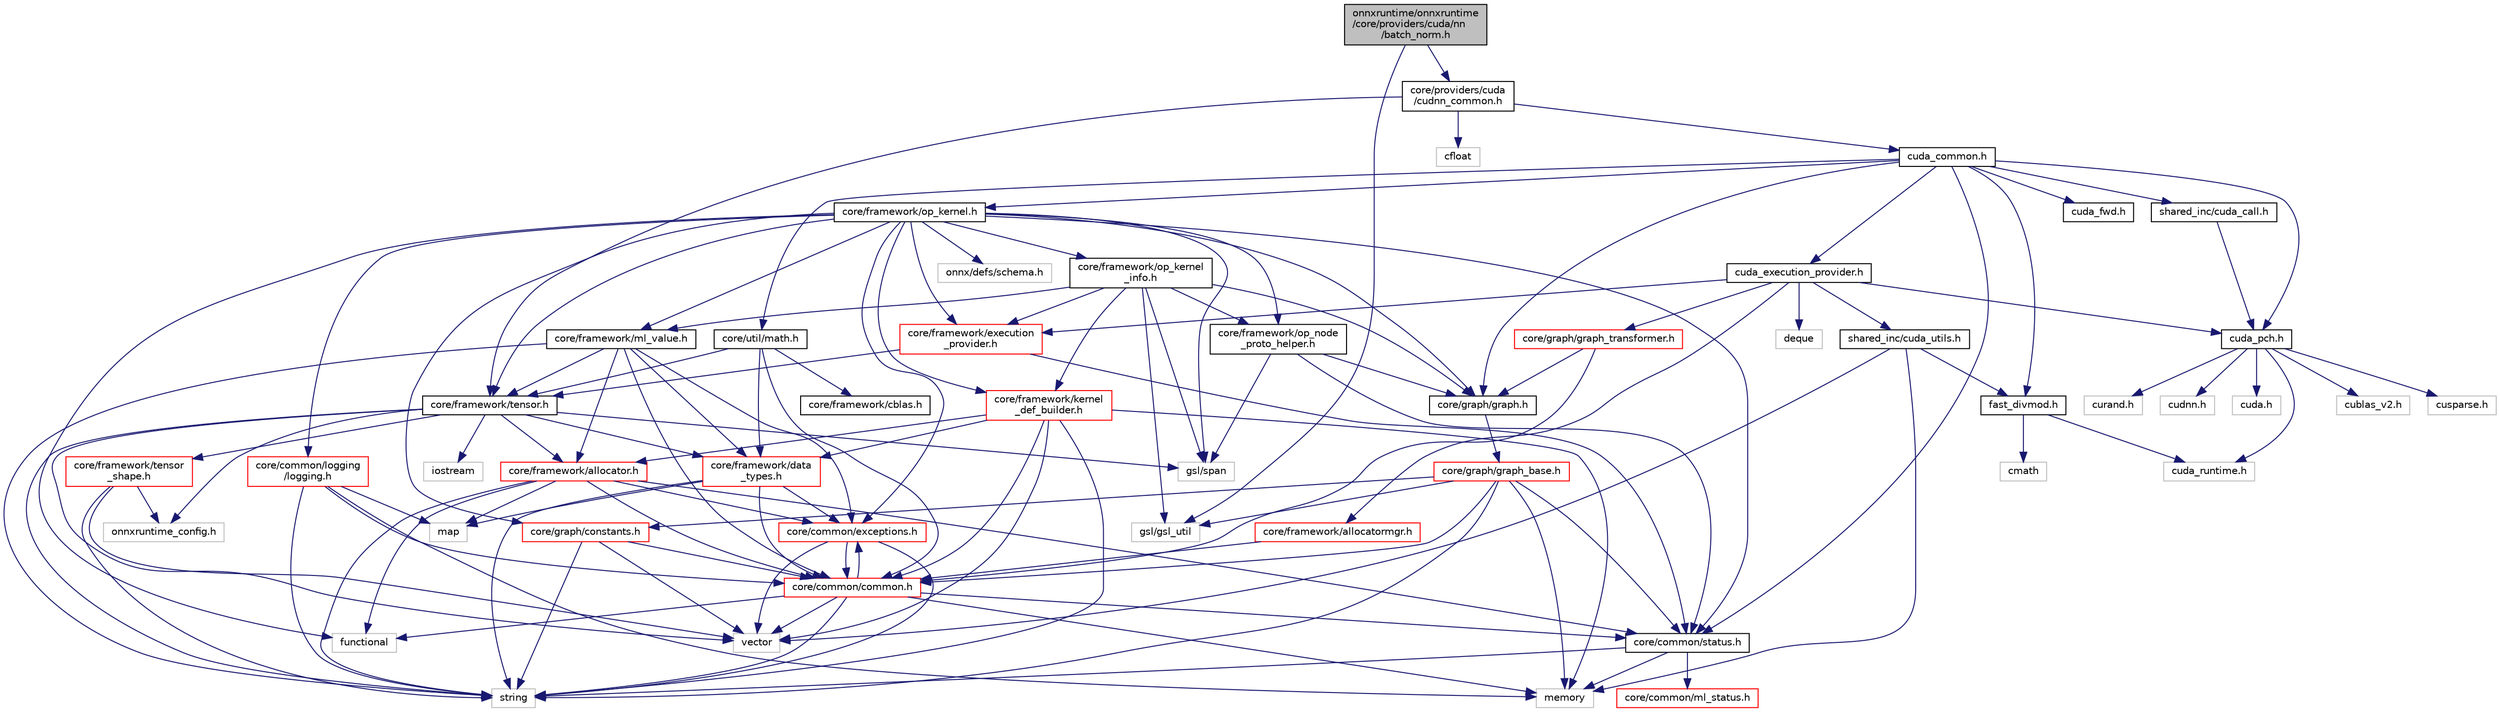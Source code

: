 digraph "onnxruntime/onnxruntime/core/providers/cuda/nn/batch_norm.h"
{
  edge [fontname="Helvetica",fontsize="10",labelfontname="Helvetica",labelfontsize="10"];
  node [fontname="Helvetica",fontsize="10",shape=record];
  Node0 [label="onnxruntime/onnxruntime\l/core/providers/cuda/nn\l/batch_norm.h",height=0.2,width=0.4,color="black", fillcolor="grey75", style="filled", fontcolor="black"];
  Node0 -> Node1 [color="midnightblue",fontsize="10",style="solid"];
  Node1 [label="gsl/gsl_util",height=0.2,width=0.4,color="grey75", fillcolor="white", style="filled"];
  Node0 -> Node2 [color="midnightblue",fontsize="10",style="solid"];
  Node2 [label="core/providers/cuda\l/cudnn_common.h",height=0.2,width=0.4,color="black", fillcolor="white", style="filled",URL="$cudnn__common_8h.html"];
  Node2 -> Node3 [color="midnightblue",fontsize="10",style="solid"];
  Node3 [label="cuda_common.h",height=0.2,width=0.4,color="black", fillcolor="white", style="filled",URL="$cuda__common_8h.html"];
  Node3 -> Node4 [color="midnightblue",fontsize="10",style="solid"];
  Node4 [label="cuda_pch.h",height=0.2,width=0.4,color="black", fillcolor="white", style="filled",URL="$cuda__pch_8h.html"];
  Node4 -> Node5 [color="midnightblue",fontsize="10",style="solid"];
  Node5 [label="cuda.h",height=0.2,width=0.4,color="grey75", fillcolor="white", style="filled"];
  Node4 -> Node6 [color="midnightblue",fontsize="10",style="solid"];
  Node6 [label="cuda_runtime.h",height=0.2,width=0.4,color="grey75", fillcolor="white", style="filled"];
  Node4 -> Node7 [color="midnightblue",fontsize="10",style="solid"];
  Node7 [label="cublas_v2.h",height=0.2,width=0.4,color="grey75", fillcolor="white", style="filled"];
  Node4 -> Node8 [color="midnightblue",fontsize="10",style="solid"];
  Node8 [label="cusparse.h",height=0.2,width=0.4,color="grey75", fillcolor="white", style="filled"];
  Node4 -> Node9 [color="midnightblue",fontsize="10",style="solid"];
  Node9 [label="curand.h",height=0.2,width=0.4,color="grey75", fillcolor="white", style="filled"];
  Node4 -> Node10 [color="midnightblue",fontsize="10",style="solid"];
  Node10 [label="cudnn.h",height=0.2,width=0.4,color="grey75", fillcolor="white", style="filled"];
  Node3 -> Node11 [color="midnightblue",fontsize="10",style="solid"];
  Node11 [label="core/common/status.h",height=0.2,width=0.4,color="black", fillcolor="white", style="filled",URL="$status_8h.html"];
  Node11 -> Node12 [color="midnightblue",fontsize="10",style="solid"];
  Node12 [label="memory",height=0.2,width=0.4,color="grey75", fillcolor="white", style="filled"];
  Node11 -> Node13 [color="midnightblue",fontsize="10",style="solid"];
  Node13 [label="string",height=0.2,width=0.4,color="grey75", fillcolor="white", style="filled"];
  Node11 -> Node14 [color="midnightblue",fontsize="10",style="solid"];
  Node14 [label="core/common/ml_status.h",height=0.2,width=0.4,color="red", fillcolor="white", style="filled",URL="$ml__status_8h.html"];
  Node3 -> Node16 [color="midnightblue",fontsize="10",style="solid"];
  Node16 [label="core/framework/op_kernel.h",height=0.2,width=0.4,color="black", fillcolor="white", style="filled",URL="$op__kernel_8h.html"];
  Node16 -> Node17 [color="midnightblue",fontsize="10",style="solid"];
  Node17 [label="functional",height=0.2,width=0.4,color="grey75", fillcolor="white", style="filled"];
  Node16 -> Node18 [color="midnightblue",fontsize="10",style="solid"];
  Node18 [label="core/common/exceptions.h",height=0.2,width=0.4,color="red", fillcolor="white", style="filled",URL="$exceptions_8h.html"];
  Node18 -> Node13 [color="midnightblue",fontsize="10",style="solid"];
  Node18 -> Node23 [color="midnightblue",fontsize="10",style="solid"];
  Node23 [label="vector",height=0.2,width=0.4,color="grey75", fillcolor="white", style="filled"];
  Node18 -> Node24 [color="midnightblue",fontsize="10",style="solid"];
  Node24 [label="core/common/common.h",height=0.2,width=0.4,color="red", fillcolor="white", style="filled",URL="$include_2onnxruntime_2core_2common_2common_8h.html"];
  Node24 -> Node17 [color="midnightblue",fontsize="10",style="solid"];
  Node24 -> Node12 [color="midnightblue",fontsize="10",style="solid"];
  Node24 -> Node13 [color="midnightblue",fontsize="10",style="solid"];
  Node24 -> Node23 [color="midnightblue",fontsize="10",style="solid"];
  Node24 -> Node18 [color="midnightblue",fontsize="10",style="solid"];
  Node24 -> Node11 [color="midnightblue",fontsize="10",style="solid"];
  Node16 -> Node32 [color="midnightblue",fontsize="10",style="solid"];
  Node32 [label="core/common/logging\l/logging.h",height=0.2,width=0.4,color="red", fillcolor="white", style="filled",URL="$logging_8h.html"];
  Node32 -> Node35 [color="midnightblue",fontsize="10",style="solid"];
  Node35 [label="map",height=0.2,width=0.4,color="grey75", fillcolor="white", style="filled"];
  Node32 -> Node12 [color="midnightblue",fontsize="10",style="solid"];
  Node32 -> Node13 [color="midnightblue",fontsize="10",style="solid"];
  Node32 -> Node24 [color="midnightblue",fontsize="10",style="solid"];
  Node16 -> Node11 [color="midnightblue",fontsize="10",style="solid"];
  Node16 -> Node41 [color="midnightblue",fontsize="10",style="solid"];
  Node41 [label="core/framework/execution\l_provider.h",height=0.2,width=0.4,color="red", fillcolor="white", style="filled",URL="$execution__provider_8h.html"];
  Node41 -> Node11 [color="midnightblue",fontsize="10",style="solid"];
  Node41 -> Node42 [color="midnightblue",fontsize="10",style="solid"];
  Node42 [label="core/framework/tensor.h",height=0.2,width=0.4,color="black", fillcolor="white", style="filled",URL="$tensor_8h.html"];
  Node42 -> Node43 [color="midnightblue",fontsize="10",style="solid"];
  Node43 [label="iostream",height=0.2,width=0.4,color="grey75", fillcolor="white", style="filled"];
  Node42 -> Node13 [color="midnightblue",fontsize="10",style="solid"];
  Node42 -> Node23 [color="midnightblue",fontsize="10",style="solid"];
  Node42 -> Node44 [color="midnightblue",fontsize="10",style="solid"];
  Node44 [label="gsl/span",height=0.2,width=0.4,color="grey75", fillcolor="white", style="filled"];
  Node42 -> Node45 [color="midnightblue",fontsize="10",style="solid"];
  Node45 [label="core/framework/allocator.h",height=0.2,width=0.4,color="red", fillcolor="white", style="filled",URL="$framework_2allocator_8h.html"];
  Node45 -> Node17 [color="midnightblue",fontsize="10",style="solid"];
  Node45 -> Node35 [color="midnightblue",fontsize="10",style="solid"];
  Node45 -> Node13 [color="midnightblue",fontsize="10",style="solid"];
  Node45 -> Node24 [color="midnightblue",fontsize="10",style="solid"];
  Node45 -> Node18 [color="midnightblue",fontsize="10",style="solid"];
  Node45 -> Node11 [color="midnightblue",fontsize="10",style="solid"];
  Node42 -> Node55 [color="midnightblue",fontsize="10",style="solid"];
  Node55 [label="core/framework/data\l_types.h",height=0.2,width=0.4,color="red", fillcolor="white", style="filled",URL="$data__types_8h.html"];
  Node55 -> Node13 [color="midnightblue",fontsize="10",style="solid"];
  Node55 -> Node35 [color="midnightblue",fontsize="10",style="solid"];
  Node55 -> Node24 [color="midnightblue",fontsize="10",style="solid"];
  Node55 -> Node18 [color="midnightblue",fontsize="10",style="solid"];
  Node42 -> Node56 [color="midnightblue",fontsize="10",style="solid"];
  Node56 [label="core/framework/tensor\l_shape.h",height=0.2,width=0.4,color="red", fillcolor="white", style="filled",URL="$tensor__shape_8h.html"];
  Node56 -> Node23 [color="midnightblue",fontsize="10",style="solid"];
  Node56 -> Node13 [color="midnightblue",fontsize="10",style="solid"];
  Node56 -> Node58 [color="midnightblue",fontsize="10",style="solid"];
  Node58 [label="onnxruntime_config.h",height=0.2,width=0.4,color="grey75", fillcolor="white", style="filled"];
  Node42 -> Node58 [color="midnightblue",fontsize="10",style="solid"];
  Node16 -> Node59 [color="midnightblue",fontsize="10",style="solid"];
  Node59 [label="core/framework/kernel\l_def_builder.h",height=0.2,width=0.4,color="red", fillcolor="white", style="filled",URL="$kernel__def__builder_8h.html"];
  Node59 -> Node12 [color="midnightblue",fontsize="10",style="solid"];
  Node59 -> Node13 [color="midnightblue",fontsize="10",style="solid"];
  Node59 -> Node23 [color="midnightblue",fontsize="10",style="solid"];
  Node59 -> Node24 [color="midnightblue",fontsize="10",style="solid"];
  Node59 -> Node55 [color="midnightblue",fontsize="10",style="solid"];
  Node59 -> Node45 [color="midnightblue",fontsize="10",style="solid"];
  Node16 -> Node61 [color="midnightblue",fontsize="10",style="solid"];
  Node61 [label="core/framework/ml_value.h",height=0.2,width=0.4,color="black", fillcolor="white", style="filled",URL="$ml__value_8h.html"];
  Node61 -> Node13 [color="midnightblue",fontsize="10",style="solid"];
  Node61 -> Node24 [color="midnightblue",fontsize="10",style="solid"];
  Node61 -> Node18 [color="midnightblue",fontsize="10",style="solid"];
  Node61 -> Node45 [color="midnightblue",fontsize="10",style="solid"];
  Node61 -> Node55 [color="midnightblue",fontsize="10",style="solid"];
  Node61 -> Node42 [color="midnightblue",fontsize="10",style="solid"];
  Node16 -> Node62 [color="midnightblue",fontsize="10",style="solid"];
  Node62 [label="core/framework/op_kernel\l_info.h",height=0.2,width=0.4,color="black", fillcolor="white", style="filled",URL="$op__kernel__info_8h.html"];
  Node62 -> Node41 [color="midnightblue",fontsize="10",style="solid"];
  Node62 -> Node59 [color="midnightblue",fontsize="10",style="solid"];
  Node62 -> Node61 [color="midnightblue",fontsize="10",style="solid"];
  Node62 -> Node63 [color="midnightblue",fontsize="10",style="solid"];
  Node63 [label="core/framework/op_node\l_proto_helper.h",height=0.2,width=0.4,color="black", fillcolor="white", style="filled",URL="$op__node__proto__helper_8h.html"];
  Node63 -> Node11 [color="midnightblue",fontsize="10",style="solid"];
  Node63 -> Node64 [color="midnightblue",fontsize="10",style="solid"];
  Node64 [label="core/graph/graph.h",height=0.2,width=0.4,color="black", fillcolor="white", style="filled",URL="$graph_8h.html"];
  Node64 -> Node65 [color="midnightblue",fontsize="10",style="solid"];
  Node65 [label="core/graph/graph_base.h",height=0.2,width=0.4,color="red", fillcolor="white", style="filled",URL="$graph__base_8h.html"];
  Node65 -> Node12 [color="midnightblue",fontsize="10",style="solid"];
  Node65 -> Node13 [color="midnightblue",fontsize="10",style="solid"];
  Node65 -> Node24 [color="midnightblue",fontsize="10",style="solid"];
  Node65 -> Node11 [color="midnightblue",fontsize="10",style="solid"];
  Node65 -> Node69 [color="midnightblue",fontsize="10",style="solid"];
  Node69 [label="core/graph/constants.h",height=0.2,width=0.4,color="red", fillcolor="white", style="filled",URL="$constants_8h.html"];
  Node69 -> Node13 [color="midnightblue",fontsize="10",style="solid"];
  Node69 -> Node23 [color="midnightblue",fontsize="10",style="solid"];
  Node69 -> Node24 [color="midnightblue",fontsize="10",style="solid"];
  Node65 -> Node1 [color="midnightblue",fontsize="10",style="solid"];
  Node63 -> Node44 [color="midnightblue",fontsize="10",style="solid"];
  Node62 -> Node64 [color="midnightblue",fontsize="10",style="solid"];
  Node62 -> Node44 [color="midnightblue",fontsize="10",style="solid"];
  Node62 -> Node1 [color="midnightblue",fontsize="10",style="solid"];
  Node16 -> Node63 [color="midnightblue",fontsize="10",style="solid"];
  Node16 -> Node42 [color="midnightblue",fontsize="10",style="solid"];
  Node16 -> Node69 [color="midnightblue",fontsize="10",style="solid"];
  Node16 -> Node64 [color="midnightblue",fontsize="10",style="solid"];
  Node16 -> Node44 [color="midnightblue",fontsize="10",style="solid"];
  Node16 -> Node73 [color="midnightblue",fontsize="10",style="solid"];
  Node73 [label="onnx/defs/schema.h",height=0.2,width=0.4,color="grey75", fillcolor="white", style="filled"];
  Node3 -> Node64 [color="midnightblue",fontsize="10",style="solid"];
  Node3 -> Node76 [color="midnightblue",fontsize="10",style="solid"];
  Node76 [label="shared_inc/cuda_call.h",height=0.2,width=0.4,color="black", fillcolor="white", style="filled",URL="$cuda__call_8h.html"];
  Node76 -> Node4 [color="midnightblue",fontsize="10",style="solid"];
  Node3 -> Node77 [color="midnightblue",fontsize="10",style="solid"];
  Node77 [label="cuda_execution_provider.h",height=0.2,width=0.4,color="black", fillcolor="white", style="filled",URL="$cuda__execution__provider_8h.html"];
  Node77 -> Node4 [color="midnightblue",fontsize="10",style="solid"];
  Node77 -> Node78 [color="midnightblue",fontsize="10",style="solid"];
  Node78 [label="core/graph/graph_transformer.h",height=0.2,width=0.4,color="red", fillcolor="white", style="filled",URL="$graph__transformer_8h.html"];
  Node78 -> Node24 [color="midnightblue",fontsize="10",style="solid"];
  Node78 -> Node64 [color="midnightblue",fontsize="10",style="solid"];
  Node77 -> Node80 [color="midnightblue",fontsize="10",style="solid"];
  Node80 [label="core/framework/allocatormgr.h",height=0.2,width=0.4,color="red", fillcolor="white", style="filled",URL="$allocatormgr_8h.html"];
  Node80 -> Node24 [color="midnightblue",fontsize="10",style="solid"];
  Node77 -> Node41 [color="midnightblue",fontsize="10",style="solid"];
  Node77 -> Node82 [color="midnightblue",fontsize="10",style="solid"];
  Node82 [label="shared_inc/cuda_utils.h",height=0.2,width=0.4,color="black", fillcolor="white", style="filled",URL="$cuda__utils_8h.html"];
  Node82 -> Node12 [color="midnightblue",fontsize="10",style="solid"];
  Node82 -> Node23 [color="midnightblue",fontsize="10",style="solid"];
  Node82 -> Node83 [color="midnightblue",fontsize="10",style="solid"];
  Node83 [label="fast_divmod.h",height=0.2,width=0.4,color="black", fillcolor="white", style="filled",URL="$fast__divmod_8h.html"];
  Node83 -> Node6 [color="midnightblue",fontsize="10",style="solid"];
  Node83 -> Node84 [color="midnightblue",fontsize="10",style="solid"];
  Node84 [label="cmath",height=0.2,width=0.4,color="grey75", fillcolor="white", style="filled"];
  Node77 -> Node85 [color="midnightblue",fontsize="10",style="solid"];
  Node85 [label="deque",height=0.2,width=0.4,color="grey75", fillcolor="white", style="filled"];
  Node3 -> Node83 [color="midnightblue",fontsize="10",style="solid"];
  Node3 -> Node86 [color="midnightblue",fontsize="10",style="solid"];
  Node86 [label="core/util/math.h",height=0.2,width=0.4,color="black", fillcolor="white", style="filled",URL="$math_8h.html"];
  Node86 -> Node87 [color="midnightblue",fontsize="10",style="solid"];
  Node87 [label="core/framework/cblas.h",height=0.2,width=0.4,color="black", fillcolor="white", style="filled",URL="$cblas_8h.html"];
  Node86 -> Node24 [color="midnightblue",fontsize="10",style="solid"];
  Node86 -> Node55 [color="midnightblue",fontsize="10",style="solid"];
  Node86 -> Node42 [color="midnightblue",fontsize="10",style="solid"];
  Node3 -> Node88 [color="midnightblue",fontsize="10",style="solid"];
  Node88 [label="cuda_fwd.h",height=0.2,width=0.4,color="black", fillcolor="white", style="filled",URL="$cuda__fwd_8h.html"];
  Node2 -> Node42 [color="midnightblue",fontsize="10",style="solid"];
  Node2 -> Node89 [color="midnightblue",fontsize="10",style="solid"];
  Node89 [label="cfloat",height=0.2,width=0.4,color="grey75", fillcolor="white", style="filled"];
}

